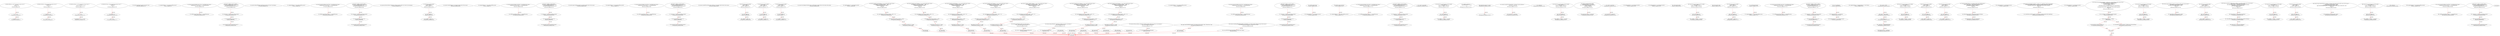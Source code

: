 digraph  {
13 [label="2_ function add(uint a, uint b) internal pure returns (uint c) {	 \n        c = a + b;\n        require(c >= a);\n    }\n13-function_definition-3-6", method="add(uint a,uint b)", type_label=function_definition];
31 [label="3_ c = a + b;\n31-expression_statement-4-4", method="add(uint a,uint b)", type_label=expression_statement];
37 [label="4_ require(c >= a);\n37-expression_statement-5-5", method="add(uint a,uint b)", type_label=expression_statement];
44 [label="6_ function sub(uint a, uint b) internal pure returns (uint c) {	 \n        require(b <= a);\n        c = a - b;\n    }\n44-function_definition-7-10", method="sub(uint a,uint b)", type_label=function_definition];
62 [label="7_ require(b <= a);\n62-expression_statement-8-8", method="sub(uint a,uint b)", type_label=expression_statement];
69 [label="8_ c = a - b;\n69-expression_statement-9-9", method="sub(uint a,uint b)", type_label=expression_statement];
75 [label="10_ function mul(uint a, uint b) internal pure returns (uint c) {	 \n        c = a * b;\n        require(a == 0 || c / a == b);\n    }\n75-function_definition-11-14", method="mul(uint a,uint b)", type_label=function_definition];
93 [label="11_ c = a * b;\n93-expression_statement-12-12", method="mul(uint a,uint b)", type_label=expression_statement];
99 [label="12_ require(a == 0 || c / a == b);\n99-expression_statement-13-13", method="mul(uint a,uint b)", type_label=expression_statement];
112 [label="14_ function div(uint a, uint b) internal pure returns (uint c) {	 \n        require(b > 0);\n        c = a / b;\n    }\n112-function_definition-15-18", method="div(uint a,uint b)", type_label=function_definition];
130 [label="15_ require(b > 0);\n130-expression_statement-16-16", method="div(uint a,uint b)", type_label=expression_statement];
137 [label="16_ c = a / b;\n137-expression_statement-17-17", method="div(uint a,uint b)", type_label=expression_statement];
146 [label="20_ function totalSupply() public view returns (uint);\n146-function_definition-21-21", method="totalSupply()", type_label=function_definition];
154 [label="21_ mapping(address => uint) public lockTime_intou17;\n154-new_variable-22-22", method="", type_label=new_variable];
161 [label="22_ function increaseLockTime_intou17(uint _secondsToIncrease) public {\n        lockTime_intou17[msg.sender] += _secondsToIncrease;   \n    }\n161-function_definition-23-25", method="increaseLockTime_intou17(uint _secondsToIncrease)", type_label=function_definition];
169 [label="23_ lockTime_intou17[msg.sender] += _secondsToIncrease;\n169-expression_statement-24-24", method="increaseLockTime_intou17(uint _secondsToIncrease)", type_label=expression_statement];
177 [label="25_ function withdraw_intou17() public {\n        require(now > lockTime_intou17[msg.sender]);    \n        uint transferValue_intou17 = 10;           \n        msg.sender.transfer(transferValue_intou17);\n    }\n177-function_definition-26-30", method="withdraw_intou17()", type_label=function_definition];
181 [label="26_ require(now > lockTime_intou17[msg.sender]);\n181-expression_statement-27-27", method="withdraw_intou17()", type_label=expression_statement];
192 [label="27_ uint transferValue_intou17 = 10;\n192-new_variable-28-28", method="withdraw_intou17()", type_label=new_variable];
198 [label="28_ msg.sender.transfer(transferValue_intou17);\n198-expression_statement-29-29", method="withdraw_intou17()", type_label=expression_statement];
207 [label="30_ function balanceOf(address tokenOwner) public view returns (uint balance);\n207-function_definition-31-31", method="balanceOf(address tokenOwner)", type_label=function_definition];
220 [label="31_ mapping(address => uint) public lockTime_intou37;\n220-new_variable-32-32", method="", type_label=new_variable];
227 [label="32_ function increaseLockTime_intou37(uint _secondsToIncrease) public {\n        lockTime_intou37[msg.sender] += _secondsToIncrease;   \n    }\n227-function_definition-33-35", method="increaseLockTime_intou37(uint _secondsToIncrease)", type_label=function_definition];
235 [label="33_ lockTime_intou37[msg.sender] += _secondsToIncrease;\n235-expression_statement-34-34", method="increaseLockTime_intou37(uint _secondsToIncrease)", type_label=expression_statement];
243 [label="35_ function withdraw_intou37() public {\n        require(now > lockTime_intou37[msg.sender]);    \n        uint transferValue_intou37 = 10;           \n        msg.sender.transfer(transferValue_intou37);\n    }\n243-function_definition-36-40", method="withdraw_intou37()", type_label=function_definition];
247 [label="36_ require(now > lockTime_intou37[msg.sender]);\n247-expression_statement-37-37", method="withdraw_intou37()", type_label=expression_statement];
258 [label="37_ uint transferValue_intou37 = 10;\n258-new_variable-38-38", method="withdraw_intou37()", type_label=new_variable];
264 [label="38_ msg.sender.transfer(transferValue_intou37);\n264-expression_statement-39-39", method="withdraw_intou37()", type_label=expression_statement];
273 [label="40_ function allowance(address tokenOwner, address spender) public view returns (uint remaining);\n273-function_definition-41-41", method="allowance(address tokenOwner,address spender)", type_label=function_definition];
290 [label="41_ function bug_intou3() public{\n    uint8 vundflw =0;\n    vundflw = vundflw -10;    \n}\n290-function_definition-42-45", method="bug_intou3()", type_label=function_definition];
294 [label="42_ uint8 vundflw =0;\n294-new_variable-43-43", method="bug_intou3()", type_label=new_variable];
300 [label="43_ vundflw = vundflw -10;\n300-expression_statement-44-44", method="bug_intou3()", type_label=expression_statement];
306 [label="45_ function transfer(address to, uint tokens) public returns (bool success);\n306-function_definition-46-46", method="transfer(address to,uint tokens)", type_label=function_definition];
322 [label="46_ mapping(address => uint) public lockTime_intou9;\n322-new_variable-47-47", method="", type_label=new_variable];
329 [label="47_ function increaseLockTime_intou9(uint _secondsToIncrease) public {\n        lockTime_intou9[msg.sender] += _secondsToIncrease;   \n    }\n329-function_definition-48-50", method="increaseLockTime_intou9(uint _secondsToIncrease)", type_label=function_definition];
337 [label="48_ lockTime_intou9[msg.sender] += _secondsToIncrease;\n337-expression_statement-49-49", method="increaseLockTime_intou9(uint _secondsToIncrease)", type_label=expression_statement];
345 [label="50_ function withdraw_intou9() public {\n        require(now > lockTime_intou9[msg.sender]);    \n        uint transferValue_intou9 = 10;           \n        msg.sender.transfer(transferValue_intou9);\n    }\n345-function_definition-51-55", method="withdraw_intou9()", type_label=function_definition];
349 [label="51_ require(now > lockTime_intou9[msg.sender]);\n349-expression_statement-52-52", method="withdraw_intou9()", type_label=expression_statement];
360 [label="52_ uint transferValue_intou9 = 10;\n360-new_variable-53-53", method="withdraw_intou9()", type_label=new_variable];
366 [label="53_ msg.sender.transfer(transferValue_intou9);\n366-expression_statement-54-54", method="withdraw_intou9()", type_label=expression_statement];
375 [label="55_ function approve(address spender, uint tokens) public returns (bool success);\n375-function_definition-56-56", method="approve(address spender,uint tokens)", type_label=function_definition];
391 [label="56_ mapping(address => uint) public lockTime_intou25;\n391-new_variable-57-57", method="", type_label=new_variable];
398 [label="57_ function increaseLockTime_intou25(uint _secondsToIncrease) public {\n        lockTime_intou25[msg.sender] += _secondsToIncrease;   \n    }\n398-function_definition-58-60", method="increaseLockTime_intou25(uint _secondsToIncrease)", type_label=function_definition];
406 [label="58_ lockTime_intou25[msg.sender] += _secondsToIncrease;\n406-expression_statement-59-59", method="increaseLockTime_intou25(uint _secondsToIncrease)", type_label=expression_statement];
414 [label="60_ function withdraw_intou25() public {\n        require(now > lockTime_intou25[msg.sender]);    \n        uint transferValue_intou25 = 10;           \n        msg.sender.transfer(transferValue_intou25);\n    }\n414-function_definition-61-65", method="withdraw_intou25()", type_label=function_definition];
418 [label="61_ require(now > lockTime_intou25[msg.sender]);\n418-expression_statement-62-62", method="withdraw_intou25()", type_label=expression_statement];
429 [label="62_ uint transferValue_intou25 = 10;\n429-new_variable-63-63", method="withdraw_intou25()", type_label=new_variable];
435 [label="63_ msg.sender.transfer(transferValue_intou25);\n435-expression_statement-64-64", method="withdraw_intou25()", type_label=expression_statement];
444 [label="65_ function transferFrom(address from, address to, uint tokens) public returns (bool success);\n444-function_definition-66-66", method="transferFrom(address from,address to,uint tokens)", type_label=function_definition];
464 [label="66_ function bug_intou19() public{\n    uint8 vundflw =0;\n    vundflw = vundflw -10;    \n}\n464-function_definition-67-70", method="bug_intou19()", type_label=function_definition];
468 [label="67_ uint8 vundflw =0;\n468-new_variable-68-68", method="bug_intou19()", type_label=new_variable];
474 [label="68_ vundflw = vundflw -10;\n474-expression_statement-69-69", method="bug_intou19()", type_label=expression_statement];
480 [label="70_ function bug_intou27() public{\n    uint8 vundflw =0;\n    vundflw = vundflw -10;    \n}\n480-function_definition-71-74", method="bug_intou27()", type_label=function_definition];
484 [label="71_ uint8 vundflw =0;\n484-new_variable-72-72", method="bug_intou27()", type_label=new_variable];
490 [label="72_ vundflw = vundflw -10;\n490-expression_statement-73-73", method="bug_intou27()", type_label=expression_statement];
510 [label="75_ function bug_intou31() public{\n    uint8 vundflw =0;\n    vundflw = vundflw -10;    \n}\n510-function_definition-76-79", method="bug_intou31()", type_label=function_definition];
514 [label="76_ uint8 vundflw =0;\n514-new_variable-77-77", method="bug_intou31()", type_label=new_variable];
520 [label="77_ vundflw = vundflw -10;\n520-expression_statement-78-78", method="bug_intou31()", type_label=expression_statement];
543 [label="82_ function receiveApproval(address from, uint256 tokens, address token, bytes memory data) public;\n543-function_definition-83-83", method="receiveApproval(address from,uint256 tokens,address token,bytes memory data)", type_label=function_definition];
562 [label="83_ mapping(address => uint) balances_intou26;\n562-new_variable-84-84", method="", type_label=new_variable];
568 [label="84_ function transfer_intou26(address _to, uint _value) public returns (bool) {\n    require(balances_intou26[msg.sender] - _value >= 0);   \n    balances_intou26[msg.sender] -= _value;   \n    balances_intou26[_to] += _value;   \n    return true;\n  }\n568-function_definition-85-90", method="transfer_intou26(address _to,uint _value)", type_label=function_definition];
584 [label="85_ require(balances_intou26[msg.sender] - _value >= 0);\n584-expression_statement-86-86", method="transfer_intou26(address _to,uint _value)", type_label=expression_statement];
597 [label="86_ balances_intou26[msg.sender] -= _value;\n597-expression_statement-87-87", method="transfer_intou26(address _to,uint _value)", type_label=expression_statement];
605 [label="87_ balances_intou26[_to] += _value;\n605-expression_statement-88-88", method="transfer_intou26(address _to,uint _value)", type_label=expression_statement];
611 [label="88_ return true;\n611-return-89-89", method="transfer_intou26(address _to,uint _value)", type_label=return];
617 [label="92_ mapping(address => uint) public lockTime_intou21;\n617-new_variable-93-93", method="", type_label=new_variable];
624 [label="93_ function increaseLockTime_intou21(uint _secondsToIncrease) public {\n        lockTime_intou21[msg.sender] += _secondsToIncrease;   \n    }\n624-function_definition-94-96", method="increaseLockTime_intou21(uint _secondsToIncrease)", type_label=function_definition];
632 [label="94_ lockTime_intou21[msg.sender] += _secondsToIncrease;\n632-expression_statement-95-95", method="increaseLockTime_intou21(uint _secondsToIncrease)", type_label=expression_statement];
640 [label="96_ function withdraw_intou21() public {\n        require(now > lockTime_intou21[msg.sender]);    \n        uint transferValue_intou21 = 10;           \n        msg.sender.transfer(transferValue_intou21);\n    }\n640-function_definition-97-101", method="withdraw_intou21()", type_label=function_definition];
644 [label="97_ require(now > lockTime_intou21[msg.sender]);\n644-expression_statement-98-98", method="withdraw_intou21()", type_label=expression_statement];
655 [label="98_ uint transferValue_intou21 = 10;\n655-new_variable-99-99", method="withdraw_intou21()", type_label=new_variable];
661 [label="99_ msg.sender.transfer(transferValue_intou21);\n661-expression_statement-100-100", method="withdraw_intou21()", type_label=expression_statement];
670 [label="101_ address public owner;\n670-new_variable-102-102", method="", type_label=new_variable];
675 [label="102_ mapping(address => uint) balances_intou10;\n675-new_variable-103-103", method="", type_label=new_variable];
681 [label="103_ function transfer_intou10(address _to, uint _value) public returns (bool) {\n    require(balances_intou10[msg.sender] - _value >= 0);   \n    balances_intou10[msg.sender] -= _value;   \n    balances_intou10[_to] += _value;   \n    return true;\n  }\n681-function_definition-104-109", method="transfer_intou10(address _to,uint _value)", type_label=function_definition];
697 [label="104_ require(balances_intou10[msg.sender] - _value >= 0);\n697-expression_statement-105-105", method="transfer_intou10(address _to,uint _value)", type_label=expression_statement];
710 [label="105_ balances_intou10[msg.sender] -= _value;\n710-expression_statement-106-106", method="transfer_intou10(address _to,uint _value)", type_label=expression_statement];
718 [label="106_ balances_intou10[_to] += _value;\n718-expression_statement-107-107", method="transfer_intou10(address _to,uint _value)", type_label=expression_statement];
724 [label="107_ return true;\n724-return-108-108", method="transfer_intou10(address _to,uint _value)", type_label=return];
727 [label="109_ address public newOwner;\n727-new_variable-110-110", method="", type_label=new_variable];
732 [label="110_ mapping(address => uint) public lockTime_intou13;\n732-new_variable-111-111", method="", type_label=new_variable];
739 [label="111_ function increaseLockTime_intou13(uint _secondsToIncrease) public {\n        lockTime_intou13[msg.sender] += _secondsToIncrease;   \n    }\n739-function_definition-112-114", method="increaseLockTime_intou13(uint _secondsToIncrease)", type_label=function_definition];
747 [label="112_ lockTime_intou13[msg.sender] += _secondsToIncrease;\n747-expression_statement-113-113", method="increaseLockTime_intou13(uint _secondsToIncrease)", type_label=expression_statement];
755 [label="114_ function withdraw_intou13() public {\n        require(now > lockTime_intou13[msg.sender]);    \n        uint transferValue_intou13 = 10;           \n        msg.sender.transfer(transferValue_intou13);\n    }\n755-function_definition-115-119", method="withdraw_intou13()", type_label=function_definition];
759 [label="115_ require(now > lockTime_intou13[msg.sender]);\n759-expression_statement-116-116", method="withdraw_intou13()", type_label=expression_statement];
770 [label="116_ uint transferValue_intou13 = 10;\n770-new_variable-117-117", method="withdraw_intou13()", type_label=new_variable];
776 [label="117_ msg.sender.transfer(transferValue_intou13);\n776-expression_statement-118-118", method="withdraw_intou13()", type_label=expression_statement];
797 [label="121_ owner = msg.sender;\n797-expression_statement-122-122", method="", type_label=expression_statement];
803 [label="123_ function bug_intou20(uint8 p_intou20) public{\n    uint8 vundflw1=0;\n    vundflw1 = vundflw1 + p_intou20;    \n}\n803-function_definition-124-127", method="bug_intou20(uint8 p_intou20)", type_label=function_definition];
811 [label="124_ uint8 vundflw1=0;\n811-new_variable-125-125", method="bug_intou20(uint8 p_intou20)", type_label=new_variable];
817 [label="125_ vundflw1 = vundflw1 + p_intou20;\n817-expression_statement-126-126", method="bug_intou20(uint8 p_intou20)", type_label=expression_statement];
823 [label="127_ modifier onlyOwner {\n        require(msg.sender == owner);\n        _;\n    }\n823-expression_statement-128-131", method="", type_label=expression_statement];
826 [label="128_ require(msg.sender == owner);\n826-expression_statement-129-129", method="", type_label=expression_statement];
835 [label="129_ _;\n835-expression_statement-130-130", method="", type_label=expression_statement];
837 [label="131_ function transferOwnership(address _newOwner) public onlyOwner {\n        newOwner = _newOwner;\n    }\n837-function_definition-132-134", method="transferOwnership(address _newOwner)", type_label=function_definition];
844 [label="131_ onlyOwner\n844-expression_statement-132-132", method="transferOwnership(address _newOwner)", type_label=expression_statement];
847 [label="132_ newOwner = _newOwner;\n847-expression_statement-133-133", method="transferOwnership(address _newOwner)", type_label=expression_statement];
851 [label="134_ function bug_intou32(uint8 p_intou32) public{\n    uint8 vundflw1=0;\n    vundflw1 = vundflw1 + p_intou32;    \n}\n851-function_definition-135-138", method="bug_intou32(uint8 p_intou32)", type_label=function_definition];
859 [label="135_ uint8 vundflw1=0;\n859-new_variable-136-136", method="bug_intou32(uint8 p_intou32)", type_label=new_variable];
865 [label="136_ vundflw1 = vundflw1 + p_intou32;\n865-expression_statement-137-137", method="bug_intou32(uint8 p_intou32)", type_label=expression_statement];
871 [label="138_ function acceptOwnership() public {\n        require(msg.sender == newOwner);\n        emit OwnershipTransferred(owner, newOwner);	 \n        owner = newOwner;\n        newOwner = address(0);\n    }\n871-function_definition-139-144", method="acceptOwnership()", type_label=function_definition];
875 [label="139_ require(msg.sender == newOwner);\n875-expression_statement-140-140", method="acceptOwnership()", type_label=expression_statement];
890 [label="141_ owner = newOwner;\n890-expression_statement-142-142", method="acceptOwnership()", type_label=expression_statement];
894 [label="142_ newOwner = address(0);\n894-expression_statement-143-143", method="acceptOwnership()", type_label=expression_statement];
900 [label="144_ mapping(address => uint) balances_intou38;\n900-new_variable-145-145", method="", type_label=new_variable];
906 [label="145_ function transfer_intou38(address _to, uint _value) public returns (bool) {\n    require(balances_intou38[msg.sender] - _value >= 0);   \n    balances_intou38[msg.sender] -= _value;   \n    balances_intou38[_to] += _value;   \n    return true;\n  }\n906-function_definition-146-151", method="transfer_intou38(address _to,uint _value)", type_label=function_definition];
922 [label="146_ require(balances_intou38[msg.sender] - _value >= 0);\n922-expression_statement-147-147", method="transfer_intou38(address _to,uint _value)", type_label=expression_statement];
935 [label="147_ balances_intou38[msg.sender] -= _value;\n935-expression_statement-148-148", method="transfer_intou38(address _to,uint _value)", type_label=expression_statement];
943 [label="148_ balances_intou38[_to] += _value;\n943-expression_statement-149-149", method="transfer_intou38(address _to,uint _value)", type_label=expression_statement];
949 [label="149_ return true;\n949-return-150-150", method="transfer_intou38(address _to,uint _value)", type_label=return];
966 [label="154_ mapping(address => uint) balances_intou22;\n966-new_variable-155-155", method="", type_label=new_variable];
972 [label="155_ function transfer_intou22(address _to, uint _value) public returns (bool) {\n    require(balances_intou22[msg.sender] - _value >= 0);   \n    balances_intou22[msg.sender] -= _value;   \n    balances_intou22[_to] += _value;   \n    return true;\n  }\n972-function_definition-156-161", method="transfer_intou22(address _to,uint _value)", type_label=function_definition];
988 [label="156_ require(balances_intou22[msg.sender] - _value >= 0);\n988-expression_statement-157-157", method="transfer_intou22(address _to,uint _value)", type_label=expression_statement];
1001 [label="157_ balances_intou22[msg.sender] -= _value;\n1001-expression_statement-158-158", method="transfer_intou22(address _to,uint _value)", type_label=expression_statement];
1009 [label="158_ balances_intou22[_to] += _value;\n1009-expression_statement-159-159", method="transfer_intou22(address _to,uint _value)", type_label=expression_statement];
1015 [label="159_ return true;\n1015-return-160-160", method="transfer_intou22(address _to,uint _value)", type_label=return];
1018 [label="161_ string public symbol;\n1018-new_variable-162-162", method="", type_label=new_variable];
1023 [label="162_ function bug_intou12(uint8 p_intou12) public{\n    uint8 vundflw1=0;\n    vundflw1 = vundflw1 + p_intou12;    \n}\n1023-function_definition-163-166", method="bug_intou12(uint8 p_intou12)", type_label=function_definition];
1031 [label="163_ uint8 vundflw1=0;\n1031-new_variable-164-164", method="bug_intou12(uint8 p_intou12)", type_label=new_variable];
1037 [label="164_ vundflw1 = vundflw1 + p_intou12;\n1037-expression_statement-165-165", method="bug_intou12(uint8 p_intou12)", type_label=expression_statement];
1043 [label="166_ string public  name;\n1043-new_variable-167-167", method="", type_label=new_variable];
1048 [label="167_ function bug_intou11() public{\n    uint8 vundflw =0;\n    vundflw = vundflw -10;    \n}\n1048-function_definition-168-171", method="bug_intou11()", type_label=function_definition];
1052 [label="168_ uint8 vundflw =0;\n1052-new_variable-169-169", method="bug_intou11()", type_label=new_variable];
1058 [label="169_ vundflw = vundflw -10;\n1058-expression_statement-170-170", method="bug_intou11()", type_label=expression_statement];
1064 [label="171_ uint8 public decimals;\n1064-new_variable-172-172", method="", type_label=new_variable];
1069 [label="172_ mapping(address => uint) public lockTime_intou1;\n1069-new_variable-173-173", method="", type_label=new_variable];
1076 [label="173_ function increaseLockTime_intou1(uint _secondsToIncrease) public {\n        lockTime_intou1[msg.sender] += _secondsToIncrease;   \n    }\n1076-function_definition-174-176", method="increaseLockTime_intou1(uint _secondsToIncrease)", type_label=function_definition];
1084 [label="174_ lockTime_intou1[msg.sender] += _secondsToIncrease;\n1084-expression_statement-175-175", method="increaseLockTime_intou1(uint _secondsToIncrease)", type_label=expression_statement];
1092 [label="176_ function withdraw_ovrflow1() public {\n        require(now > lockTime_intou1[msg.sender]);    \n        uint transferValue_intou1 = 10;           \n        msg.sender.transfer(transferValue_intou1);\n    }\n1092-function_definition-177-181", method="withdraw_ovrflow1()", type_label=function_definition];
1096 [label="177_ require(now > lockTime_intou1[msg.sender]);\n1096-expression_statement-178-178", method="withdraw_ovrflow1()", type_label=expression_statement];
1107 [label="178_ uint transferValue_intou1 = 10;\n1107-new_variable-179-179", method="withdraw_ovrflow1()", type_label=new_variable];
1113 [label="179_ msg.sender.transfer(transferValue_intou1);\n1113-expression_statement-180-180", method="withdraw_ovrflow1()", type_label=expression_statement];
1122 [label="181_ uint _totalSupply;\n1122-new_variable-182-182", method="", type_label=new_variable];
1126 [label="182_ mapping(address => uint) balances;\n1126-new_variable-183-183", method="", type_label=new_variable];
1132 [label="183_ mapping(address => uint) balances_intou2;\n1132-new_variable-184-184", method="", type_label=new_variable];
1138 [label="184_ function transfer_undrflow2(address _to, uint _value) public returns (bool) {\n    require(balances_intou2[msg.sender] - _value >= 0);   \n    balances_intou2[msg.sender] -= _value;   \n    balances_intou2[_to] += _value;   \n    return true;\n  }\n1138-function_definition-185-190", method="transfer_undrflow2(address _to,uint _value)", type_label=function_definition];
1154 [label="185_ require(balances_intou2[msg.sender] - _value >= 0);\n1154-expression_statement-186-186", method="transfer_undrflow2(address _to,uint _value)", type_label=expression_statement];
1167 [label="186_ balances_intou2[msg.sender] -= _value;\n1167-expression_statement-187-187", method="transfer_undrflow2(address _to,uint _value)", type_label=expression_statement];
1175 [label="187_ balances_intou2[_to] += _value;\n1175-expression_statement-188-188", method="transfer_undrflow2(address _to,uint _value)", type_label=expression_statement];
1181 [label="188_ return true;\n1181-return-189-189", method="transfer_undrflow2(address _to,uint _value)", type_label=return];
1184 [label="190_ mapping(address => mapping(address => uint)) allowed;\n1184-new_variable-191-191", method="", type_label=new_variable];
1194 [label="192_ symbol = \"XQC\";\n1194-expression_statement-193-193", method="", type_label=expression_statement];
1199 [label="193_ name = \"Quras Token\";\n1199-expression_statement-194-194", method="", type_label=expression_statement];
1204 [label="194_ decimals = 8;\n1204-expression_statement-195-195", method="", type_label=expression_statement];
1208 [label="195_ _totalSupply = 88888888800000000;\n1208-expression_statement-196-196", method="", type_label=expression_statement];
1212 [label="196_ balances[owner] = _totalSupply;\n1212-expression_statement-197-197", method="", type_label=expression_statement];
1228 [label="199_ function bug_intou4(uint8 p_intou4) public{\n    uint8 vundflw1=0;\n    vundflw1 = vundflw1 + p_intou4;    \n}\n1228-function_definition-200-203", method="bug_intou4(uint8 p_intou4)", type_label=function_definition];
1236 [label="200_ uint8 vundflw1=0;\n1236-new_variable-201-201", method="bug_intou4(uint8 p_intou4)", type_label=new_variable];
1242 [label="201_ vundflw1 = vundflw1 + p_intou4;\n1242-expression_statement-202-202", method="bug_intou4(uint8 p_intou4)", type_label=expression_statement];
1248 [label="203_ function totalSupply() public view returns (uint) {		 \n        return _totalSupply.sub(balances[address(0)]);\n    }\n1248-function_definition-204-206", method="totalSupply()", type_label=function_definition];
1257 [label="204_ return _totalSupply.sub(balances[address(0)]);\n1257-return-205-205", method="totalSupply()", type_label=return];
1268 [label="206_ function bug_intou7() public{\n    uint8 vundflw =0;\n    vundflw = vundflw -10;    \n}\n1268-function_definition-207-210", method="bug_intou7()", type_label=function_definition];
1272 [label="207_ uint8 vundflw =0;\n1272-new_variable-208-208", method="bug_intou7()", type_label=new_variable];
1278 [label="208_ vundflw = vundflw -10;\n1278-expression_statement-209-209", method="bug_intou7()", type_label=expression_statement];
1284 [label="210_ function balanceOf(address tokenOwner) public view returns (uint balance) {		 \n        return balances[tokenOwner];\n    }\n1284-function_definition-211-213", method="balanceOf(address tokenOwner)", type_label=function_definition];
1298 [label="211_ return balances[tokenOwner];\n1298-return-212-212", method="balanceOf(address tokenOwner)", type_label=return];
1302 [label="213_ function bug_intou23() public{\n    uint8 vundflw =0;\n    vundflw = vundflw -10;    \n}\n1302-function_definition-214-217", method="bug_intou23()", type_label=function_definition];
1306 [label="214_ uint8 vundflw =0;\n1306-new_variable-215-215", method="bug_intou23()", type_label=new_variable];
1312 [label="215_ vundflw = vundflw -10;\n1312-expression_statement-216-216", method="bug_intou23()", type_label=expression_statement];
1318 [label="217_ function transfer(address to, uint tokens) public returns (bool success) {\n        balances[msg.sender] = balances[msg.sender].sub(tokens);\n        balances[to] = balances[to].add(tokens);\n        emit Transfer(msg.sender, to, tokens);		 \n        return true;\n    }\n1318-function_definition-218-223", method="transfer(address to,uint tokens)", type_label=function_definition];
1335 [label="218_ balances[msg.sender] = balances[msg.sender].sub(tokens);\n1335-expression_statement-219-219", method="transfer(address to,uint tokens)", type_label=expression_statement];
1352 [label="219_ balances[to] = balances[to].add(tokens);\n1352-expression_statement-220-220", method="transfer(address to,uint tokens)", type_label=expression_statement];
1375 [label="221_ return true;\n1375-return-222-222", method="transfer(address to,uint tokens)", type_label=return];
1378 [label="223_ mapping(address => uint) balances_intou14;\n1378-new_variable-224-224", method="", type_label=new_variable];
1384 [label="224_ function transfer_intou14(address _to, uint _value) public returns (bool) {\n    require(balances_intou14[msg.sender] - _value >= 0);   \n    balances_intou14[msg.sender] -= _value;   \n    balances_intou14[_to] += _value;   \n    return true;\n  }\n1384-function_definition-225-230", method="transfer_intou14(address _to,uint _value)", type_label=function_definition];
1400 [label="225_ require(balances_intou14[msg.sender] - _value >= 0);\n1400-expression_statement-226-226", method="transfer_intou14(address _to,uint _value)", type_label=expression_statement];
1413 [label="226_ balances_intou14[msg.sender] -= _value;\n1413-expression_statement-227-227", method="transfer_intou14(address _to,uint _value)", type_label=expression_statement];
1421 [label="227_ balances_intou14[_to] += _value;\n1421-expression_statement-228-228", method="transfer_intou14(address _to,uint _value)", type_label=expression_statement];
1427 [label="228_ return true;\n1427-return-229-229", method="transfer_intou14(address _to,uint _value)", type_label=return];
1430 [label="230_ function increaseApproval(address _spender, uint _addedValue) public returns (bool) {\n        allowed[msg.sender][_spender] = allowed[msg.sender][_spender].add(_addedValue);\n        emit Approval(msg.sender, _spender, allowed[msg.sender][_spender]);\n        return true;\n    }\n1430-function_definition-231-235", method="increaseApproval(address _spender,uint _addedValue)", type_label=function_definition];
1446 [label="231_ allowed[msg.sender][_spender] = allowed[msg.sender][_spender].add(_addedValue);\n1446-expression_statement-232-232", method="increaseApproval(address _spender,uint _addedValue)", type_label=expression_statement];
1483 [label="233_ return true;\n1483-return-234-234", method="increaseApproval(address _spender,uint _addedValue)", type_label=return];
1486 [label="235_ mapping(address => uint) balances_intou30;\n1486-new_variable-236-236", method="", type_label=new_variable];
1492 [label="236_ function transfer_intou30(address _to, uint _value) public returns (bool) {\n    require(balances_intou30[msg.sender] - _value >= 0);   \n    balances_intou30[msg.sender] -= _value;   \n    balances_intou30[_to] += _value;   \n    return true;\n  }\n1492-function_definition-237-242", method="transfer_intou30(address _to,uint _value)", type_label=function_definition];
1508 [label="237_ require(balances_intou30[msg.sender] - _value >= 0);\n1508-expression_statement-238-238", method="transfer_intou30(address _to,uint _value)", type_label=expression_statement];
1521 [label="238_ balances_intou30[msg.sender] -= _value;\n1521-expression_statement-239-239", method="transfer_intou30(address _to,uint _value)", type_label=expression_statement];
1529 [label="239_ balances_intou30[_to] += _value;\n1529-expression_statement-240-240", method="transfer_intou30(address _to,uint _value)", type_label=expression_statement];
1535 [label="240_ return true;\n1535-return-241-241", method="transfer_intou30(address _to,uint _value)", type_label=return];
1538 [label="242_ function decreaseApproval(address _spender, uint _subtractedValue) public returns (bool) {\n        uint oldValue = allowed[msg.sender][_spender];\n        if (_subtractedValue > oldValue) {\n            allowed[msg.sender][_spender] = 0;\n        } else {\n            allowed[msg.sender][_spender] = oldValue.sub(_subtractedValue);\n        }\n        emit Approval(msg.sender, _spender, allowed[msg.sender][_spender]);\n        return true;\n    }\n1538-function_definition-243-252", method="decreaseApproval(address _spender,uint _subtractedValue)", type_label=function_definition];
1554 [label="243_ uint oldValue = allowed[msg.sender][_spender];\n1554-new_variable-244-244", method="decreaseApproval(address _spender,uint _subtractedValue)", type_label=new_variable];
1566 [label="244_ if__subtractedValue > oldValue\n1566-if-245-249", method="decreaseApproval(address _spender,uint _subtractedValue)", type_label=if];
3560 [label="244_ end_if", method="decreaseApproval(address _spender,uint _subtractedValue)", type_label=end_if];
1571 [label="245_ allowed[msg.sender][_spender] = 0;\n1571-expression_statement-246-246", method="decreaseApproval(address _spender,uint _subtractedValue)", type_label=expression_statement];
1582 [label="247_ allowed[msg.sender][_spender] = oldValue.sub(_subtractedValue);\n1582-expression_statement-248-248", method="decreaseApproval(address _spender,uint _subtractedValue)", type_label=expression_statement];
1613 [label="250_ return true;\n1613-return-251-251", method="decreaseApproval(address _spender,uint _subtractedValue)", type_label=return];
1616 [label="252_ function bug_intou8(uint8 p_intou8) public{\n    uint8 vundflw1=0;\n    vundflw1 = vundflw1 + p_intou8;    \n}\n1616-function_definition-253-256", method="bug_intou8(uint8 p_intou8)", type_label=function_definition];
1624 [label="253_ uint8 vundflw1=0;\n1624-new_variable-254-254", method="bug_intou8(uint8 p_intou8)", type_label=new_variable];
1630 [label="254_ vundflw1 = vundflw1 + p_intou8;\n1630-expression_statement-255-255", method="bug_intou8(uint8 p_intou8)", type_label=expression_statement];
1636 [label="256_ function approve(address spender, uint tokens) public returns (bool success) {\n        allowed[msg.sender][spender] = tokens;\n        emit Approval(msg.sender, spender, tokens);		 \n        return true;\n    }\n1636-function_definition-257-261", method="approve(address spender,uint tokens)", type_label=function_definition];
1653 [label="257_ allowed[msg.sender][spender] = tokens;\n1653-expression_statement-258-258", method="approve(address spender,uint tokens)", type_label=expression_statement];
1673 [label="259_ return true;\n1673-return-260-260", method="approve(address spender,uint tokens)", type_label=return];
1676 [label="261_ function bug_intou39() public{\n    uint8 vundflw =0;\n    vundflw = vundflw -10;    \n}\n1676-function_definition-262-265", method="bug_intou39()", type_label=function_definition];
1680 [label="262_ uint8 vundflw =0;\n1680-new_variable-263-263", method="bug_intou39()", type_label=new_variable];
1686 [label="263_ vundflw = vundflw -10;\n1686-expression_statement-264-264", method="bug_intou39()", type_label=expression_statement];
1692 [label="265_ function transferFrom(address from, address to, uint tokens) public returns (bool success) {\n        balances[from] = balances[from].sub(tokens);\n        allowed[from][msg.sender] = allowed[from][msg.sender].sub(tokens);\n        balances[to] = balances[to].add(tokens);\n        emit Transfer(from, to, tokens);		 \n        return true;\n    }\n1692-function_definition-266-272", method="transferFrom(address from,address to,uint tokens)", type_label=function_definition];
1713 [label="266_ balances[from] = balances[from].sub(tokens);\n1713-expression_statement-267-267", method="transferFrom(address from,address to,uint tokens)", type_label=expression_statement];
1726 [label="267_ allowed[from][msg.sender] = allowed[from][msg.sender].sub(tokens);\n1726-expression_statement-268-268", method="transferFrom(address from,address to,uint tokens)", type_label=expression_statement];
1747 [label="268_ balances[to] = balances[to].add(tokens);\n1747-expression_statement-269-269", method="transferFrom(address from,address to,uint tokens)", type_label=expression_statement];
1768 [label="270_ return true;\n1768-return-271-271", method="transferFrom(address from,address to,uint tokens)", type_label=return];
1771 [label="272_ function bug_intou36(uint8 p_intou36) public{\n    uint8 vundflw1=0;\n    vundflw1 = vundflw1 + p_intou36;    \n}\n1771-function_definition-273-276", method="bug_intou36(uint8 p_intou36)", type_label=function_definition];
1779 [label="273_ uint8 vundflw1=0;\n1779-new_variable-274-274", method="bug_intou36(uint8 p_intou36)", type_label=new_variable];
1785 [label="274_ vundflw1 = vundflw1 + p_intou36;\n1785-expression_statement-275-275", method="bug_intou36(uint8 p_intou36)", type_label=expression_statement];
1791 [label="276_ function allowance(address tokenOwner, address spender) public view returns (uint remaining) {		 \n        return allowed[tokenOwner][spender];\n    }\n1791-function_definition-277-279", method="allowance(address tokenOwner,address spender)", type_label=function_definition];
1809 [label="277_ return allowed[tokenOwner][spender];\n1809-return-278-278", method="allowance(address tokenOwner,address spender)", type_label=return];
1815 [label="279_ function bug_intou35() public{\n    uint8 vundflw =0;\n    vundflw = vundflw -10;    \n}\n1815-function_definition-280-283", method="bug_intou35()", type_label=function_definition];
1819 [label="280_ uint8 vundflw =0;\n1819-new_variable-281-281", method="bug_intou35()", type_label=new_variable];
1825 [label="281_ vundflw = vundflw -10;\n1825-expression_statement-282-282", method="bug_intou35()", type_label=expression_statement];
1831 [label="283_ function approveAndCall(address spender, uint tokens, bytes memory data) public returns (bool success) {\n        allowed[msg.sender][spender] = tokens;\n        emit Approval(msg.sender, spender, tokens);		 \n        ApproveAndCallFallBack(spender).receiveApproval(msg.sender, tokens, address(this), data);\n        return true;\n    }\n1831-function_definition-284-289", method="approveAndCall(address spender,uint tokens,bytes memory data)", type_label=function_definition];
1852 [label="284_ allowed[msg.sender][spender] = tokens;\n1852-expression_statement-285-285", method="approveAndCall(address spender,uint tokens,bytes memory data)", type_label=expression_statement];
1872 [label="286_ ApproveAndCallFallBack(spender).receiveApproval(msg.sender, tokens, address(this), data);\n1872-expression_statement-287-287", method="approveAndCall(address spender,uint tokens,bytes memory data)", type_label=expression_statement];
1892 [label="287_ return true;\n1892-return-288-288", method="approveAndCall(address spender,uint tokens,bytes memory data)", type_label=return];
1895 [label="289_ function bug_intou40(uint8 p_intou40) public{\n    uint8 vundflw1=0;\n    vundflw1 = vundflw1 + p_intou40;    \n}\n1895-function_definition-290-293", method="bug_intou40(uint8 p_intou40)", type_label=function_definition];
1903 [label="290_ uint8 vundflw1=0;\n1903-new_variable-291-291", method="bug_intou40(uint8 p_intou40)", type_label=new_variable];
1909 [label="291_ vundflw1 = vundflw1 + p_intou40;\n1909-expression_statement-292-292", method="bug_intou40(uint8 p_intou40)", type_label=expression_statement];
1915 [label="293_ function transferAnyERC20Token(address tokenAddress, uint tokens) public onlyOwner returns (bool success) {\n        return ERC20Interface(tokenAddress).transfer(owner, tokens);\n    }\n1915-function_definition-294-296", method="transferAnyERC20Token(address tokenAddress,uint tokens)", type_label=function_definition];
1926 [label="293_ onlyOwner\n1926-expression_statement-294-294", method="transferAnyERC20Token(address tokenAddress,uint tokens)", type_label=expression_statement];
1934 [label="294_ return ERC20Interface(tokenAddress).transfer(owner, tokens);\n1934-return-295-295", method="transferAnyERC20Token(address tokenAddress,uint tokens)", type_label=return];
1946 [label="296_ mapping(address => uint) public lockTime_intou33;\n1946-new_variable-297-297", method="", type_label=new_variable];
1953 [label="297_ function increaseLockTime_intou33(uint _secondsToIncrease) public {\n        lockTime_intou33[msg.sender] += _secondsToIncrease;   \n    }\n1953-function_definition-298-300", method="increaseLockTime_intou33(uint _secondsToIncrease)", type_label=function_definition];
1961 [label="298_ lockTime_intou33[msg.sender] += _secondsToIncrease;\n1961-expression_statement-299-299", method="increaseLockTime_intou33(uint _secondsToIncrease)", type_label=expression_statement];
1969 [label="300_ function withdraw_intou33() public {\n        require(now > lockTime_intou33[msg.sender]);    \n        uint transferValue_intou33 = 10;           \n        msg.sender.transfer(transferValue_intou33);\n    }\n1969-function_definition-301-305", method="withdraw_intou33()", type_label=function_definition];
1973 [label="301_ require(now > lockTime_intou33[msg.sender]);\n1973-expression_statement-302-302", method="withdraw_intou33()", type_label=expression_statement];
1984 [label="302_ uint transferValue_intou33 = 10;\n1984-new_variable-303-303", method="withdraw_intou33()", type_label=new_variable];
1990 [label="303_ msg.sender.transfer(transferValue_intou33);\n1990-expression_statement-304-304", method="withdraw_intou33()", type_label=expression_statement];
1 [label="0_ start_node", method="", type_label=start];
2 [label="0_ exit_node", method="", type_label=exit];
1597;
13 -> 31  [color=red, controlflow_type=next_line, edge_type=CFG_edge, key=0, label=next_line];
31 -> 37  [color=red, controlflow_type=next_line, edge_type=CFG_edge, key=0, label=next_line];
44 -> 62  [color=red, controlflow_type=next_line, edge_type=CFG_edge, key=0, label=next_line];
62 -> 69  [color=red, controlflow_type=next_line, edge_type=CFG_edge, key=0, label=next_line];
75 -> 93  [color=red, controlflow_type=next_line, edge_type=CFG_edge, key=0, label=next_line];
93 -> 99  [color=red, controlflow_type=next_line, edge_type=CFG_edge, key=0, label=next_line];
112 -> 130  [color=red, controlflow_type=next_line, edge_type=CFG_edge, key=0, label=next_line];
130 -> 137  [color=red, controlflow_type=next_line, edge_type=CFG_edge, key=0, label=next_line];
161 -> 169  [color=red, controlflow_type=next_line, edge_type=CFG_edge, key=0, label=next_line];
177 -> 181  [color=red, controlflow_type=next_line, edge_type=CFG_edge, key=0, label=next_line];
181 -> 192  [color=red, controlflow_type=next_line, edge_type=CFG_edge, key=0, label=next_line];
192 -> 198  [color=red, controlflow_type=next_line, edge_type=CFG_edge, key=0, label=next_line];
227 -> 235  [color=red, controlflow_type=next_line, edge_type=CFG_edge, key=0, label=next_line];
243 -> 247  [color=red, controlflow_type=next_line, edge_type=CFG_edge, key=0, label=next_line];
247 -> 258  [color=red, controlflow_type=next_line, edge_type=CFG_edge, key=0, label=next_line];
258 -> 264  [color=red, controlflow_type=next_line, edge_type=CFG_edge, key=0, label=next_line];
290 -> 294  [color=red, controlflow_type=next_line, edge_type=CFG_edge, key=0, label=next_line];
294 -> 300  [color=red, controlflow_type=next_line, edge_type=CFG_edge, key=0, label=next_line];
329 -> 337  [color=red, controlflow_type=next_line, edge_type=CFG_edge, key=0, label=next_line];
345 -> 349  [color=red, controlflow_type=next_line, edge_type=CFG_edge, key=0, label=next_line];
349 -> 360  [color=red, controlflow_type=next_line, edge_type=CFG_edge, key=0, label=next_line];
360 -> 366  [color=red, controlflow_type=next_line, edge_type=CFG_edge, key=0, label=next_line];
398 -> 406  [color=red, controlflow_type=next_line, edge_type=CFG_edge, key=0, label=next_line];
414 -> 418  [color=red, controlflow_type=next_line, edge_type=CFG_edge, key=0, label=next_line];
418 -> 429  [color=red, controlflow_type=next_line, edge_type=CFG_edge, key=0, label=next_line];
429 -> 435  [color=red, controlflow_type=next_line, edge_type=CFG_edge, key=0, label=next_line];
464 -> 468  [color=red, controlflow_type=next_line, edge_type=CFG_edge, key=0, label=next_line];
468 -> 474  [color=red, controlflow_type=next_line, edge_type=CFG_edge, key=0, label=next_line];
480 -> 484  [color=red, controlflow_type=next_line, edge_type=CFG_edge, key=0, label=next_line];
484 -> 490  [color=red, controlflow_type=next_line, edge_type=CFG_edge, key=0, label=next_line];
510 -> 514  [color=red, controlflow_type=next_line, edge_type=CFG_edge, key=0, label=next_line];
514 -> 520  [color=red, controlflow_type=next_line, edge_type=CFG_edge, key=0, label=next_line];
568 -> 584  [color=red, controlflow_type=next_line, edge_type=CFG_edge, key=0, label=next_line];
584 -> 597  [color=red, controlflow_type=next_line, edge_type=CFG_edge, key=0, label=next_line];
597 -> 605  [color=red, controlflow_type=next_line, edge_type=CFG_edge, key=0, label=next_line];
605 -> 611  [color=red, controlflow_type=next_line, edge_type=CFG_edge, key=0, label=next_line];
611 -> 2  [color=red, controlflow_type=return_exit, edge_type=CFG_edge, key=0, label=return_exit];
624 -> 632  [color=red, controlflow_type=next_line, edge_type=CFG_edge, key=0, label=next_line];
640 -> 644  [color=red, controlflow_type=next_line, edge_type=CFG_edge, key=0, label=next_line];
644 -> 655  [color=red, controlflow_type=next_line, edge_type=CFG_edge, key=0, label=next_line];
655 -> 661  [color=red, controlflow_type=next_line, edge_type=CFG_edge, key=0, label=next_line];
670 -> 675  [color=red, controlflow_type=next_line, edge_type=CFG_edge, key=0, label=next_line];
681 -> 697  [color=red, controlflow_type=next_line, edge_type=CFG_edge, key=0, label=next_line];
697 -> 710  [color=red, controlflow_type=next_line, edge_type=CFG_edge, key=0, label=next_line];
710 -> 718  [color=red, controlflow_type=next_line, edge_type=CFG_edge, key=0, label=next_line];
718 -> 724  [color=red, controlflow_type=next_line, edge_type=CFG_edge, key=0, label=next_line];
724 -> 2  [color=red, controlflow_type=return_exit, edge_type=CFG_edge, key=0, label=return_exit];
727 -> 732  [color=red, controlflow_type=next_line, edge_type=CFG_edge, key=0, label=next_line];
739 -> 747  [color=red, controlflow_type=next_line, edge_type=CFG_edge, key=0, label=next_line];
755 -> 759  [color=red, controlflow_type=next_line, edge_type=CFG_edge, key=0, label=next_line];
759 -> 770  [color=red, controlflow_type=next_line, edge_type=CFG_edge, key=0, label=next_line];
770 -> 776  [color=red, controlflow_type=next_line, edge_type=CFG_edge, key=0, label=next_line];
803 -> 811  [color=red, controlflow_type=next_line, edge_type=CFG_edge, key=0, label=next_line];
811 -> 817  [color=red, controlflow_type=next_line, edge_type=CFG_edge, key=0, label=next_line];
826 -> 835  [color=red, controlflow_type=next_line, edge_type=CFG_edge, key=0, label=next_line];
837 -> 847  [color=red, controlflow_type=next_line, edge_type=CFG_edge, key=0, label=next_line];
851 -> 859  [color=red, controlflow_type=next_line, edge_type=CFG_edge, key=0, label=next_line];
859 -> 865  [color=red, controlflow_type=next_line, edge_type=CFG_edge, key=0, label=next_line];
871 -> 875  [color=red, controlflow_type=next_line, edge_type=CFG_edge, key=0, label=next_line];
890 -> 894  [color=red, controlflow_type=next_line, edge_type=CFG_edge, key=0, label=next_line];
906 -> 922  [color=red, controlflow_type=next_line, edge_type=CFG_edge, key=0, label=next_line];
922 -> 935  [color=red, controlflow_type=next_line, edge_type=CFG_edge, key=0, label=next_line];
935 -> 943  [color=red, controlflow_type=next_line, edge_type=CFG_edge, key=0, label=next_line];
943 -> 949  [color=red, controlflow_type=next_line, edge_type=CFG_edge, key=0, label=next_line];
949 -> 2  [color=red, controlflow_type=return_exit, edge_type=CFG_edge, key=0, label=return_exit];
972 -> 988  [color=red, controlflow_type=next_line, edge_type=CFG_edge, key=0, label=next_line];
988 -> 1001  [color=red, controlflow_type=next_line, edge_type=CFG_edge, key=0, label=next_line];
1001 -> 1009  [color=red, controlflow_type=next_line, edge_type=CFG_edge, key=0, label=next_line];
1009 -> 1015  [color=red, controlflow_type=next_line, edge_type=CFG_edge, key=0, label=next_line];
1015 -> 2  [color=red, controlflow_type=return_exit, edge_type=CFG_edge, key=0, label=return_exit];
1023 -> 1031  [color=red, controlflow_type=next_line, edge_type=CFG_edge, key=0, label=next_line];
1031 -> 1037  [color=red, controlflow_type=next_line, edge_type=CFG_edge, key=0, label=next_line];
1048 -> 1052  [color=red, controlflow_type=next_line, edge_type=CFG_edge, key=0, label=next_line];
1052 -> 1058  [color=red, controlflow_type=next_line, edge_type=CFG_edge, key=0, label=next_line];
1064 -> 1069  [color=red, controlflow_type=next_line, edge_type=CFG_edge, key=0, label=next_line];
1076 -> 1084  [color=red, controlflow_type=next_line, edge_type=CFG_edge, key=0, label=next_line];
1092 -> 1096  [color=red, controlflow_type=next_line, edge_type=CFG_edge, key=0, label=next_line];
1096 -> 1107  [color=red, controlflow_type=next_line, edge_type=CFG_edge, key=0, label=next_line];
1107 -> 1113  [color=red, controlflow_type=next_line, edge_type=CFG_edge, key=0, label=next_line];
1122 -> 1126  [color=red, controlflow_type=next_line, edge_type=CFG_edge, key=0, label=next_line];
1126 -> 1132  [color=red, controlflow_type=next_line, edge_type=CFG_edge, key=0, label=next_line];
1138 -> 1154  [color=red, controlflow_type=next_line, edge_type=CFG_edge, key=0, label=next_line];
1154 -> 1167  [color=red, controlflow_type=next_line, edge_type=CFG_edge, key=0, label=next_line];
1167 -> 1175  [color=red, controlflow_type=next_line, edge_type=CFG_edge, key=0, label=next_line];
1175 -> 1181  [color=red, controlflow_type=next_line, edge_type=CFG_edge, key=0, label=next_line];
1181 -> 2  [color=red, controlflow_type=return_exit, edge_type=CFG_edge, key=0, label=return_exit];
1194 -> 1199  [color=red, controlflow_type=next_line, edge_type=CFG_edge, key=0, label=next_line];
1199 -> 1204  [color=red, controlflow_type=next_line, edge_type=CFG_edge, key=0, label=next_line];
1204 -> 1208  [color=red, controlflow_type=next_line, edge_type=CFG_edge, key=0, label=next_line];
1208 -> 1212  [color=red, controlflow_type=next_line, edge_type=CFG_edge, key=0, label=next_line];
1228 -> 1236  [color=red, controlflow_type=next_line, edge_type=CFG_edge, key=0, label=next_line];
1236 -> 1242  [color=red, controlflow_type=next_line, edge_type=CFG_edge, key=0, label=next_line];
1248 -> 1257  [color=red, controlflow_type=next_line, edge_type=CFG_edge, key=0, label=next_line];
1257 -> 2  [color=red, controlflow_type=return_exit, edge_type=CFG_edge, key=0, label=return_exit];
1268 -> 1272  [color=red, controlflow_type=next_line, edge_type=CFG_edge, key=0, label=next_line];
1272 -> 1278  [color=red, controlflow_type=next_line, edge_type=CFG_edge, key=0, label=next_line];
1284 -> 1298  [color=red, controlflow_type=next_line, edge_type=CFG_edge, key=0, label=next_line];
1298 -> 2  [color=red, controlflow_type=return_exit, edge_type=CFG_edge, key=0, label=return_exit];
1302 -> 1306  [color=red, controlflow_type=next_line, edge_type=CFG_edge, key=0, label=next_line];
1306 -> 1312  [color=red, controlflow_type=next_line, edge_type=CFG_edge, key=0, label=next_line];
1318 -> 1335  [color=red, controlflow_type=next_line, edge_type=CFG_edge, key=0, label=next_line];
1335 -> 1352  [color=red, controlflow_type=next_line, edge_type=CFG_edge, key=0, label=next_line];
1375 -> 2  [color=red, controlflow_type=return_exit, edge_type=CFG_edge, key=0, label=return_exit];
1384 -> 1400  [color=red, controlflow_type=next_line, edge_type=CFG_edge, key=0, label=next_line];
1400 -> 1413  [color=red, controlflow_type=next_line, edge_type=CFG_edge, key=0, label=next_line];
1413 -> 1421  [color=red, controlflow_type=next_line, edge_type=CFG_edge, key=0, label=next_line];
1421 -> 1427  [color=red, controlflow_type=next_line, edge_type=CFG_edge, key=0, label=next_line];
1427 -> 2  [color=red, controlflow_type=return_exit, edge_type=CFG_edge, key=0, label=return_exit];
1430 -> 1446  [color=red, controlflow_type=next_line, edge_type=CFG_edge, key=0, label=next_line];
1483 -> 2  [color=red, controlflow_type=return_exit, edge_type=CFG_edge, key=0, label=return_exit];
1492 -> 1508  [color=red, controlflow_type=next_line, edge_type=CFG_edge, key=0, label=next_line];
1508 -> 1521  [color=red, controlflow_type=next_line, edge_type=CFG_edge, key=0, label=next_line];
1521 -> 1529  [color=red, controlflow_type=next_line, edge_type=CFG_edge, key=0, label=next_line];
1529 -> 1535  [color=red, controlflow_type=next_line, edge_type=CFG_edge, key=0, label=next_line];
1535 -> 2  [color=red, controlflow_type=return_exit, edge_type=CFG_edge, key=0, label=return_exit];
1538 -> 1554  [color=red, controlflow_type=next_line, edge_type=CFG_edge, key=0, label=next_line];
1554 -> 1566  [color=red, controlflow_type=next_line, edge_type=CFG_edge, key=0, label=next_line];
1566 -> 1571  [color=red, controlflow_type=pos_next, edge_type=CFG_edge, key=0, label=pos_next];
1566 -> 1582  [color=red, controlflow_type=neg_next, edge_type=CFG_edge, key=0, label=neg_next];
3560 -> 1597  [color=red, controlflow_type=next_line, edge_type=CFG_edge, key=0, label=next_line];
1571 -> 3560  [color=red, controlflow_type=end_if, edge_type=CFG_edge, key=0, label=end_if];
1582 -> 3560  [color=red, controlflow_type=end_if, edge_type=CFG_edge, key=0, label=end_if];
1613 -> 2  [color=red, controlflow_type=return_exit, edge_type=CFG_edge, key=0, label=return_exit];
1616 -> 1624  [color=red, controlflow_type=next_line, edge_type=CFG_edge, key=0, label=next_line];
1624 -> 1630  [color=red, controlflow_type=next_line, edge_type=CFG_edge, key=0, label=next_line];
1636 -> 1653  [color=red, controlflow_type=next_line, edge_type=CFG_edge, key=0, label=next_line];
1673 -> 2  [color=red, controlflow_type=return_exit, edge_type=CFG_edge, key=0, label=return_exit];
1676 -> 1680  [color=red, controlflow_type=next_line, edge_type=CFG_edge, key=0, label=next_line];
1680 -> 1686  [color=red, controlflow_type=next_line, edge_type=CFG_edge, key=0, label=next_line];
1692 -> 1713  [color=red, controlflow_type=next_line, edge_type=CFG_edge, key=0, label=next_line];
1713 -> 1726  [color=red, controlflow_type=next_line, edge_type=CFG_edge, key=0, label=next_line];
1726 -> 1747  [color=red, controlflow_type=next_line, edge_type=CFG_edge, key=0, label=next_line];
1768 -> 2  [color=red, controlflow_type=return_exit, edge_type=CFG_edge, key=0, label=return_exit];
1771 -> 1779  [color=red, controlflow_type=next_line, edge_type=CFG_edge, key=0, label=next_line];
1779 -> 1785  [color=red, controlflow_type=next_line, edge_type=CFG_edge, key=0, label=next_line];
1791 -> 1809  [color=red, controlflow_type=next_line, edge_type=CFG_edge, key=0, label=next_line];
1809 -> 2  [color=red, controlflow_type=return_exit, edge_type=CFG_edge, key=0, label=return_exit];
1815 -> 1819  [color=red, controlflow_type=next_line, edge_type=CFG_edge, key=0, label=next_line];
1819 -> 1825  [color=red, controlflow_type=next_line, edge_type=CFG_edge, key=0, label=next_line];
1831 -> 1852  [color=red, controlflow_type=next_line, edge_type=CFG_edge, key=0, label=next_line];
1872 -> 1892  [color=red, controlflow_type=next_line, edge_type=CFG_edge, key=0, label=next_line];
1892 -> 2  [color=red, controlflow_type=return_exit, edge_type=CFG_edge, key=0, label=return_exit];
1895 -> 1903  [color=red, controlflow_type=next_line, edge_type=CFG_edge, key=0, label=next_line];
1903 -> 1909  [color=red, controlflow_type=next_line, edge_type=CFG_edge, key=0, label=next_line];
1915 -> 1934  [color=red, controlflow_type=next_line, edge_type=CFG_edge, key=0, label=next_line];
1934 -> 2  [color=red, controlflow_type=return_exit, edge_type=CFG_edge, key=0, label=return_exit];
1953 -> 1961  [color=red, controlflow_type=next_line, edge_type=CFG_edge, key=0, label=next_line];
1969 -> 1973  [color=red, controlflow_type=next_line, edge_type=CFG_edge, key=0, label=next_line];
1973 -> 1984  [color=red, controlflow_type=next_line, edge_type=CFG_edge, key=0, label=next_line];
1984 -> 1990  [color=red, controlflow_type=next_line, edge_type=CFG_edge, key=0, label=next_line];
}
